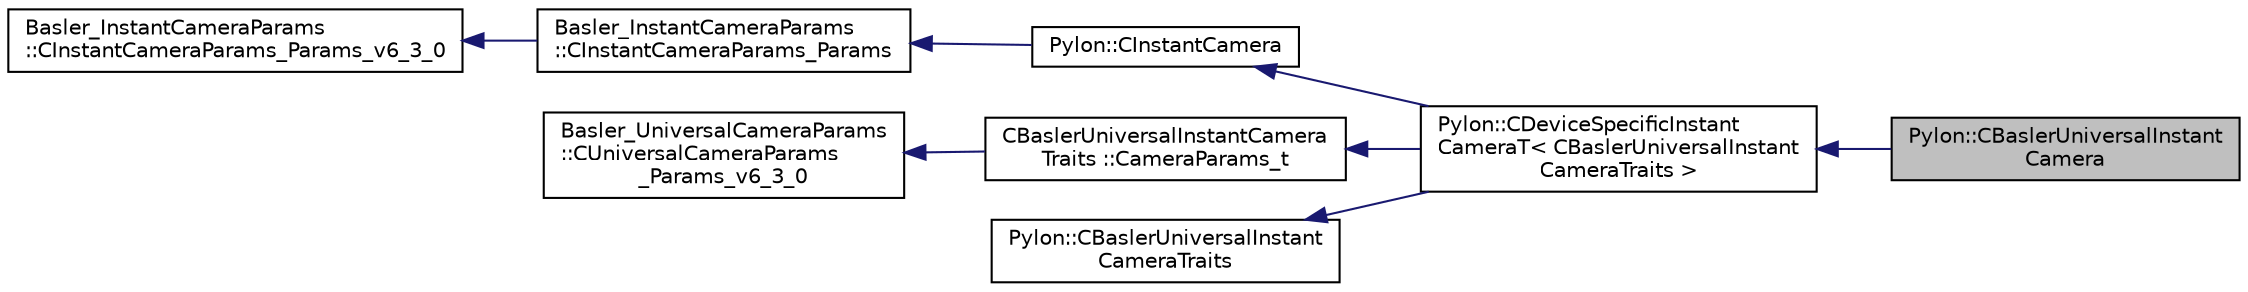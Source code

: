 digraph "Pylon::CBaslerUniversalInstantCamera"
{
  edge [fontname="Helvetica",fontsize="10",labelfontname="Helvetica",labelfontsize="10"];
  node [fontname="Helvetica",fontsize="10",shape=record];
  rankdir="LR";
  Node1 [label="Pylon::CBaslerUniversalInstant\lCamera",height=0.2,width=0.4,color="black", fillcolor="grey75", style="filled", fontcolor="black"];
  Node2 -> Node1 [dir="back",color="midnightblue",fontsize="10",style="solid",fontname="Helvetica"];
  Node2 [label="Pylon::CDeviceSpecificInstant\lCameraT\< CBaslerUniversalInstant\lCameraTraits \>",height=0.2,width=0.4,color="black", fillcolor="white", style="filled",URL="$class_pylon_1_1_c_device_specific_instant_camera_t.html"];
  Node3 -> Node2 [dir="back",color="midnightblue",fontsize="10",style="solid",fontname="Helvetica"];
  Node3 [label="Pylon::CInstantCamera",height=0.2,width=0.4,color="black", fillcolor="white", style="filled",URL="$class_pylon_1_1_c_instant_camera.html",tooltip="Provides convenient access to a camera device. "];
  Node4 -> Node3 [dir="back",color="midnightblue",fontsize="10",style="solid",fontname="Helvetica"];
  Node4 [label="Basler_InstantCameraParams\l::CInstantCameraParams_Params",height=0.2,width=0.4,color="black", fillcolor="white", style="filled",URL="$class_basler___instant_camera_params_1_1_c_instant_camera_params___params.html",tooltip="A parameter class containing all parameters as members that are available for Instant Camera..."];
  Node5 -> Node4 [dir="back",color="midnightblue",fontsize="10",style="solid",fontname="Helvetica"];
  Node5 [label="Basler_InstantCameraParams\l::CInstantCameraParams_Params_v6_3_0",height=0.2,width=0.4,color="black", fillcolor="white", style="filled",URL="$class_basler___instant_camera_params_1_1_c_instant_camera_params___params__v6__3__0.html",tooltip="A parameter class containing all parameters as members that are available for Instant Camera..."];
  Node6 -> Node2 [dir="back",color="midnightblue",fontsize="10",style="solid",fontname="Helvetica"];
  Node6 [label="CBaslerUniversalInstantCamera\lTraits ::CameraParams_t",height=0.2,width=0.4,color="black", fillcolor="white", style="filled",URL="$class_basler___universal_camera_params_1_1_c_universal_camera_params___params.html",tooltip="A parameter class containing all parameters as members that are available for Basler camera devices..."];
  Node7 -> Node6 [dir="back",color="midnightblue",fontsize="10",style="solid",fontname="Helvetica"];
  Node7 [label="Basler_UniversalCameraParams\l::CUniversalCameraParams\l_Params_v6_3_0",height=0.2,width=0.4,color="black", fillcolor="white", style="filled",URL="$class_basler___universal_camera_params_1_1_c_universal_camera_params___params__v6__3__0.html",tooltip="A parameter class containing all parameters as members that are available for Basler camera devices..."];
  Node8 -> Node2 [dir="back",color="midnightblue",fontsize="10",style="solid",fontname="Helvetica"];
  Node8 [label="Pylon::CBaslerUniversalInstant\lCameraTraits",height=0.2,width=0.4,color="black", fillcolor="white", style="filled",URL="$struct_pylon_1_1_c_basler_universal_instant_camera_traits.html",tooltip="Lists all the types used by the universal instant camera class. "];
}
